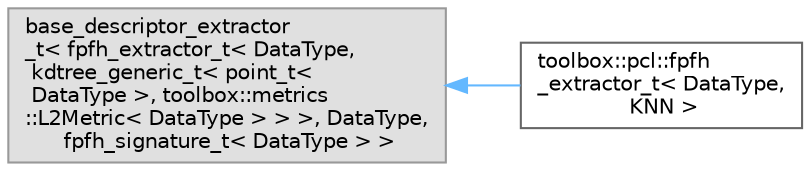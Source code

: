 digraph "Graphical Class Hierarchy"
{
 // LATEX_PDF_SIZE
  bgcolor="transparent";
  edge [fontname=Helvetica,fontsize=10,labelfontname=Helvetica,labelfontsize=10];
  node [fontname=Helvetica,fontsize=10,shape=box,height=0.2,width=0.4];
  rankdir="LR";
  Node0 [id="Node000000",label="base_descriptor_extractor\l_t\< fpfh_extractor_t\< DataType,\l kdtree_generic_t\< point_t\<\l DataType \>, toolbox::metrics\l::L2Metric\< DataType \> \> \>, DataType,\l fpfh_signature_t\< DataType \> \>",height=0.2,width=0.4,color="grey60", fillcolor="#E0E0E0", style="filled",tooltip=" "];
  Node0 -> Node1 [id="edge3_Node000000_Node000001",dir="back",color="steelblue1",style="solid",tooltip=" "];
  Node1 [id="Node000001",label="toolbox::pcl::fpfh\l_extractor_t\< DataType,\l KNN \>",height=0.2,width=0.4,color="grey40", fillcolor="white", style="filled",URL="$classtoolbox_1_1pcl_1_1fpfh__extractor__t.html",tooltip="FPFH (Fast Point Feature Histogram) descriptor extractor."];
}
